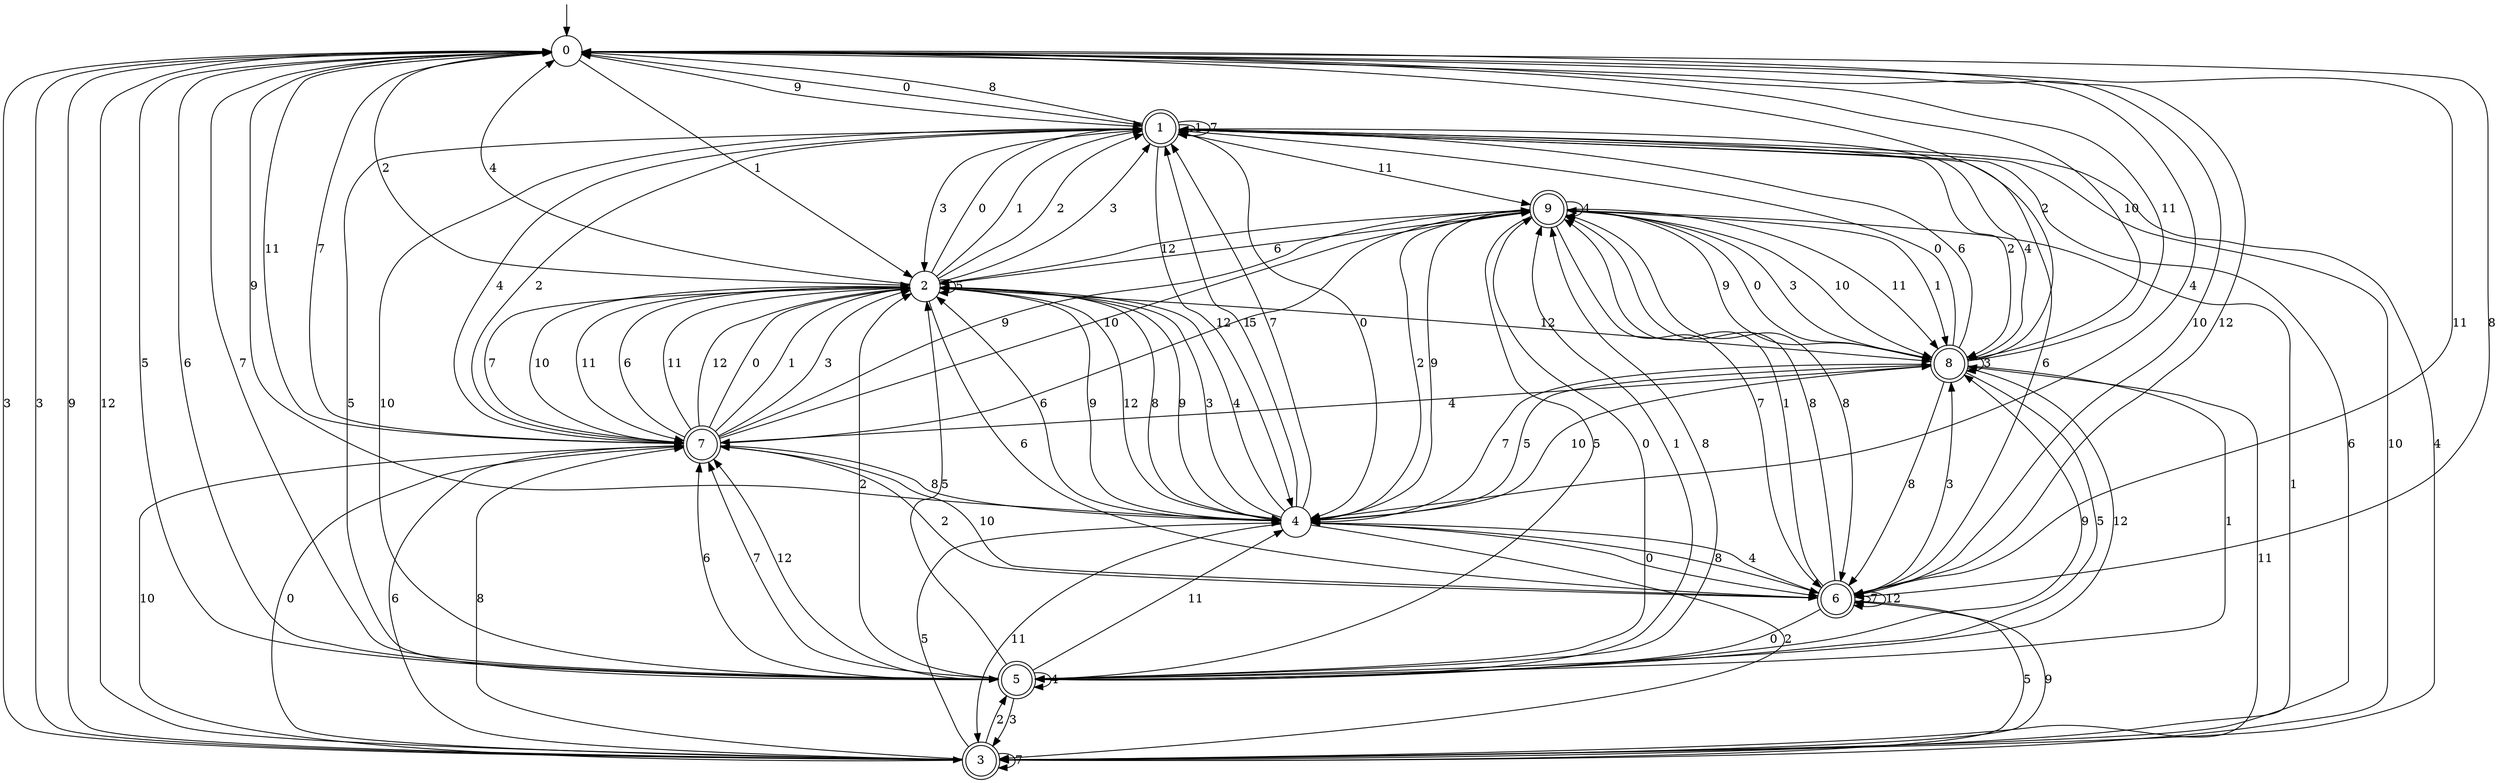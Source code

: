 digraph g {

	s0 [shape="circle" label="0"];
	s1 [shape="doublecircle" label="1"];
	s2 [shape="circle" label="2"];
	s3 [shape="doublecircle" label="3"];
	s4 [shape="circle" label="4"];
	s5 [shape="doublecircle" label="5"];
	s6 [shape="doublecircle" label="6"];
	s7 [shape="doublecircle" label="7"];
	s8 [shape="doublecircle" label="8"];
	s9 [shape="doublecircle" label="9"];
	s0 -> s1 [label="0"];
	s0 -> s2 [label="1"];
	s0 -> s2 [label="2"];
	s0 -> s3 [label="3"];
	s0 -> s4 [label="4"];
	s0 -> s5 [label="5"];
	s0 -> s5 [label="6"];
	s0 -> s5 [label="7"];
	s0 -> s6 [label="8"];
	s0 -> s4 [label="9"];
	s0 -> s6 [label="10"];
	s0 -> s7 [label="11"];
	s0 -> s6 [label="12"];
	s1 -> s4 [label="0"];
	s1 -> s1 [label="1"];
	s1 -> s8 [label="2"];
	s1 -> s2 [label="3"];
	s1 -> s8 [label="4"];
	s1 -> s5 [label="5"];
	s1 -> s3 [label="6"];
	s1 -> s1 [label="7"];
	s1 -> s0 [label="8"];
	s1 -> s0 [label="9"];
	s1 -> s3 [label="10"];
	s1 -> s9 [label="11"];
	s1 -> s4 [label="12"];
	s2 -> s1 [label="0"];
	s2 -> s1 [label="1"];
	s2 -> s1 [label="2"];
	s2 -> s1 [label="3"];
	s2 -> s0 [label="4"];
	s2 -> s2 [label="5"];
	s2 -> s6 [label="6"];
	s2 -> s7 [label="7"];
	s2 -> s4 [label="8"];
	s2 -> s4 [label="9"];
	s2 -> s7 [label="10"];
	s2 -> s7 [label="11"];
	s2 -> s8 [label="12"];
	s3 -> s7 [label="0"];
	s3 -> s9 [label="1"];
	s3 -> s5 [label="2"];
	s3 -> s0 [label="3"];
	s3 -> s1 [label="4"];
	s3 -> s4 [label="5"];
	s3 -> s7 [label="6"];
	s3 -> s3 [label="7"];
	s3 -> s7 [label="8"];
	s3 -> s0 [label="9"];
	s3 -> s7 [label="10"];
	s3 -> s8 [label="11"];
	s3 -> s0 [label="12"];
	s4 -> s6 [label="0"];
	s4 -> s1 [label="1"];
	s4 -> s3 [label="2"];
	s4 -> s2 [label="3"];
	s4 -> s2 [label="4"];
	s4 -> s8 [label="5"];
	s4 -> s2 [label="6"];
	s4 -> s1 [label="7"];
	s4 -> s6 [label="8"];
	s4 -> s2 [label="9"];
	s4 -> s8 [label="10"];
	s4 -> s3 [label="11"];
	s4 -> s2 [label="12"];
	s5 -> s9 [label="0"];
	s5 -> s9 [label="1"];
	s5 -> s2 [label="2"];
	s5 -> s3 [label="3"];
	s5 -> s5 [label="4"];
	s5 -> s2 [label="5"];
	s5 -> s7 [label="6"];
	s5 -> s7 [label="7"];
	s5 -> s9 [label="8"];
	s5 -> s8 [label="9"];
	s5 -> s1 [label="10"];
	s5 -> s4 [label="11"];
	s5 -> s7 [label="12"];
	s6 -> s5 [label="0"];
	s6 -> s9 [label="1"];
	s6 -> s7 [label="2"];
	s6 -> s8 [label="3"];
	s6 -> s4 [label="4"];
	s6 -> s3 [label="5"];
	s6 -> s1 [label="6"];
	s6 -> s6 [label="7"];
	s6 -> s9 [label="8"];
	s6 -> s3 [label="9"];
	s6 -> s7 [label="10"];
	s6 -> s0 [label="11"];
	s6 -> s6 [label="12"];
	s7 -> s2 [label="0"];
	s7 -> s2 [label="1"];
	s7 -> s1 [label="2"];
	s7 -> s2 [label="3"];
	s7 -> s1 [label="4"];
	s7 -> s9 [label="5"];
	s7 -> s2 [label="6"];
	s7 -> s0 [label="7"];
	s7 -> s4 [label="8"];
	s7 -> s9 [label="9"];
	s7 -> s9 [label="10"];
	s7 -> s2 [label="11"];
	s7 -> s2 [label="12"];
	s8 -> s1 [label="0"];
	s8 -> s5 [label="1"];
	s8 -> s0 [label="2"];
	s8 -> s8 [label="3"];
	s8 -> s7 [label="4"];
	s8 -> s5 [label="5"];
	s8 -> s1 [label="6"];
	s8 -> s4 [label="7"];
	s8 -> s6 [label="8"];
	s8 -> s9 [label="9"];
	s8 -> s0 [label="10"];
	s8 -> s0 [label="11"];
	s8 -> s5 [label="12"];
	s9 -> s8 [label="0"];
	s9 -> s8 [label="1"];
	s9 -> s4 [label="2"];
	s9 -> s8 [label="3"];
	s9 -> s9 [label="4"];
	s9 -> s5 [label="5"];
	s9 -> s2 [label="6"];
	s9 -> s6 [label="7"];
	s9 -> s6 [label="8"];
	s9 -> s4 [label="9"];
	s9 -> s8 [label="10"];
	s9 -> s8 [label="11"];
	s9 -> s2 [label="12"];

__start0 [label="" shape="none" width="0" height="0"];
__start0 -> s0;

}
